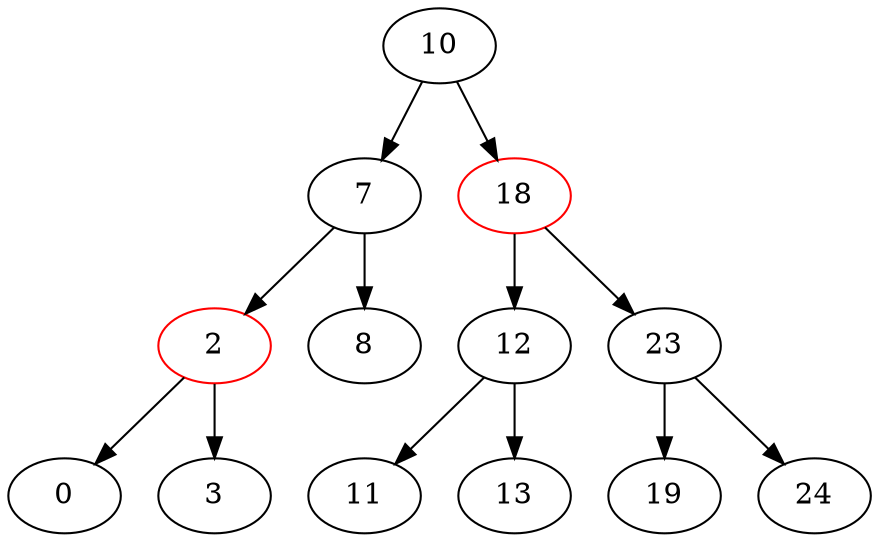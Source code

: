 digraph G { 
	10 [color=black];
	10 -> 7;
	7 [color=black];
	10 -> 18;
	18 [color=red];
	7 [color=black];
	7 -> 2;
	2 [color=red];
	7 -> 8;
	8 [color=black];
	18 [color=red];
	18 -> 12;
	12 [color=black];
	18 -> 23;
	23 [color=black];
	2 [color=red];
	2 -> 0;
	0 [color=black];
	2 -> 3;
	3 [color=black];
	8 [color=black];
	12 [color=black];
	12 -> 11;
	11 [color=black];
	12 -> 13;
	13 [color=black];
	23 [color=black];
	23 -> 19;
	19 [color=black];
	23 -> 24;
	24 [color=black];
	0 [color=black];
	3 [color=black];
	11 [color=black];
	13 [color=black];
	19 [color=black];
	24 [color=black];
}
